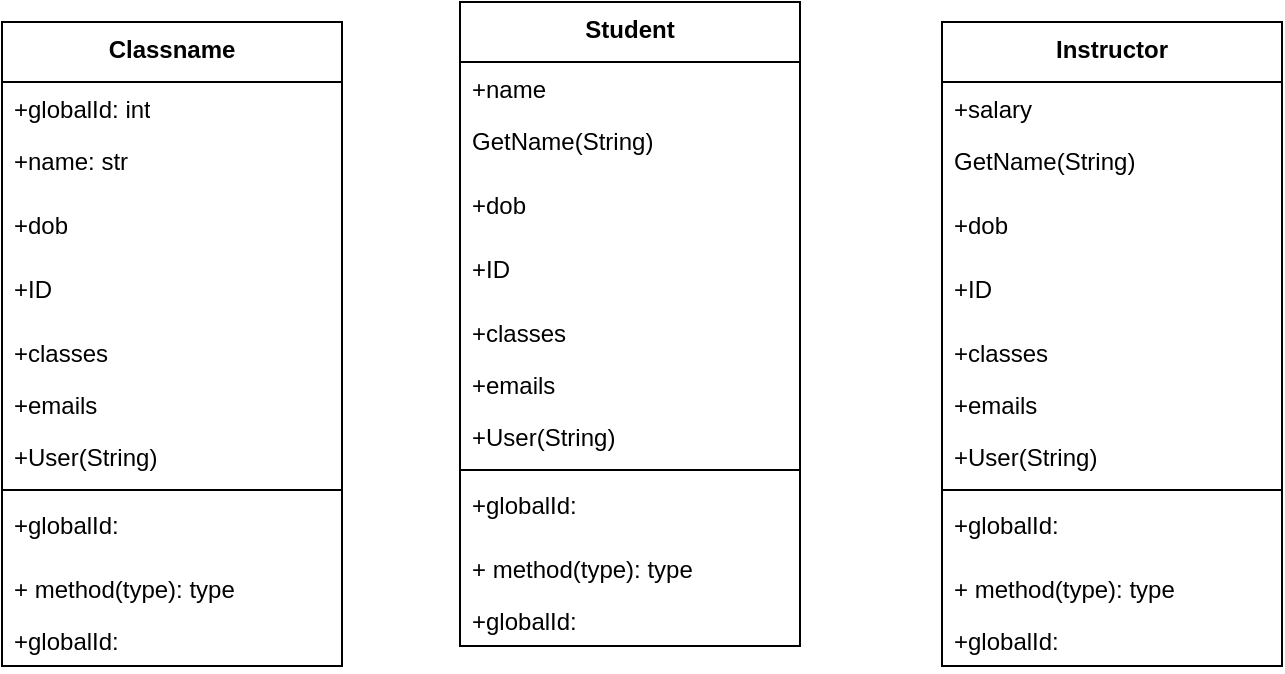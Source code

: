 <mxfile version="24.2.1" type="github">
  <diagram id="C5RBs43oDa-KdzZeNtuy" name="Page-1">
    <mxGraphModel dx="1425" dy="541" grid="1" gridSize="10" guides="1" tooltips="1" connect="1" arrows="1" fold="1" page="1" pageScale="1" pageWidth="827" pageHeight="1169" math="0" shadow="0">
      <root>
        <mxCell id="WIyWlLk6GJQsqaUBKTNV-0" />
        <mxCell id="WIyWlLk6GJQsqaUBKTNV-1" parent="WIyWlLk6GJQsqaUBKTNV-0" />
        <mxCell id="FdTTx2aXjzVB3Kq-SJSm-14" value="Classname" style="swimlane;fontStyle=1;align=center;verticalAlign=top;childLayout=stackLayout;horizontal=1;startSize=30;horizontalStack=0;resizeParent=1;resizeParentMax=0;resizeLast=0;collapsible=1;marginBottom=0;whiteSpace=wrap;html=1;" vertex="1" parent="WIyWlLk6GJQsqaUBKTNV-1">
          <mxGeometry x="100" y="190" width="170" height="322" as="geometry" />
        </mxCell>
        <mxCell id="FdTTx2aXjzVB3Kq-SJSm-15" value="+globalId: int" style="text;strokeColor=none;fillColor=none;align=left;verticalAlign=top;spacingLeft=4;spacingRight=4;overflow=hidden;rotatable=0;points=[[0,0.5],[1,0.5]];portConstraint=eastwest;whiteSpace=wrap;html=1;" vertex="1" parent="FdTTx2aXjzVB3Kq-SJSm-14">
          <mxGeometry y="30" width="170" height="26" as="geometry" />
        </mxCell>
        <mxCell id="FdTTx2aXjzVB3Kq-SJSm-18" value="&lt;div&gt;+name: str&lt;/div&gt;" style="text;strokeColor=none;fillColor=none;align=left;verticalAlign=top;spacingLeft=4;spacingRight=4;overflow=hidden;rotatable=0;points=[[0,0.5],[1,0.5]];portConstraint=eastwest;whiteSpace=wrap;html=1;" vertex="1" parent="FdTTx2aXjzVB3Kq-SJSm-14">
          <mxGeometry y="56" width="170" height="32" as="geometry" />
        </mxCell>
        <mxCell id="FdTTx2aXjzVB3Kq-SJSm-20" value="+dob" style="text;strokeColor=none;fillColor=none;align=left;verticalAlign=top;spacingLeft=4;spacingRight=4;overflow=hidden;rotatable=0;points=[[0,0.5],[1,0.5]];portConstraint=eastwest;whiteSpace=wrap;html=1;" vertex="1" parent="FdTTx2aXjzVB3Kq-SJSm-14">
          <mxGeometry y="88" width="170" height="32" as="geometry" />
        </mxCell>
        <mxCell id="FdTTx2aXjzVB3Kq-SJSm-21" value="+ID" style="text;strokeColor=none;fillColor=none;align=left;verticalAlign=top;spacingLeft=4;spacingRight=4;overflow=hidden;rotatable=0;points=[[0,0.5],[1,0.5]];portConstraint=eastwest;whiteSpace=wrap;html=1;" vertex="1" parent="FdTTx2aXjzVB3Kq-SJSm-14">
          <mxGeometry y="120" width="170" height="32" as="geometry" />
        </mxCell>
        <mxCell id="FdTTx2aXjzVB3Kq-SJSm-23" value="&lt;div&gt;+classes&lt;/div&gt;" style="text;strokeColor=none;fillColor=none;align=left;verticalAlign=top;spacingLeft=4;spacingRight=4;overflow=hidden;rotatable=0;points=[[0,0.5],[1,0.5]];portConstraint=eastwest;whiteSpace=wrap;html=1;" vertex="1" parent="FdTTx2aXjzVB3Kq-SJSm-14">
          <mxGeometry y="152" width="170" height="26" as="geometry" />
        </mxCell>
        <mxCell id="FdTTx2aXjzVB3Kq-SJSm-24" value="&lt;div&gt;+emails&lt;/div&gt;" style="text;strokeColor=none;fillColor=none;align=left;verticalAlign=top;spacingLeft=4;spacingRight=4;overflow=hidden;rotatable=0;points=[[0,0.5],[1,0.5]];portConstraint=eastwest;whiteSpace=wrap;html=1;" vertex="1" parent="FdTTx2aXjzVB3Kq-SJSm-14">
          <mxGeometry y="178" width="170" height="26" as="geometry" />
        </mxCell>
        <mxCell id="FdTTx2aXjzVB3Kq-SJSm-25" value="&lt;div&gt;+User(String)&lt;/div&gt;" style="text;strokeColor=none;fillColor=none;align=left;verticalAlign=top;spacingLeft=4;spacingRight=4;overflow=hidden;rotatable=0;points=[[0,0.5],[1,0.5]];portConstraint=eastwest;whiteSpace=wrap;html=1;" vertex="1" parent="FdTTx2aXjzVB3Kq-SJSm-14">
          <mxGeometry y="204" width="170" height="26" as="geometry" />
        </mxCell>
        <mxCell id="FdTTx2aXjzVB3Kq-SJSm-16" value="" style="line;strokeWidth=1;fillColor=none;align=left;verticalAlign=middle;spacingTop=-1;spacingLeft=3;spacingRight=3;rotatable=0;labelPosition=right;points=[];portConstraint=eastwest;strokeColor=inherit;" vertex="1" parent="FdTTx2aXjzVB3Kq-SJSm-14">
          <mxGeometry y="230" width="170" height="8" as="geometry" />
        </mxCell>
        <mxCell id="FdTTx2aXjzVB3Kq-SJSm-22" value="+globalId:&lt;div&gt;&lt;br&gt;&lt;/div&gt;" style="text;strokeColor=none;fillColor=none;align=left;verticalAlign=top;spacingLeft=4;spacingRight=4;overflow=hidden;rotatable=0;points=[[0,0.5],[1,0.5]];portConstraint=eastwest;whiteSpace=wrap;html=1;" vertex="1" parent="FdTTx2aXjzVB3Kq-SJSm-14">
          <mxGeometry y="238" width="170" height="32" as="geometry" />
        </mxCell>
        <mxCell id="FdTTx2aXjzVB3Kq-SJSm-17" value="+ method(type): type" style="text;strokeColor=none;fillColor=none;align=left;verticalAlign=top;spacingLeft=4;spacingRight=4;overflow=hidden;rotatable=0;points=[[0,0.5],[1,0.5]];portConstraint=eastwest;whiteSpace=wrap;html=1;" vertex="1" parent="FdTTx2aXjzVB3Kq-SJSm-14">
          <mxGeometry y="270" width="170" height="26" as="geometry" />
        </mxCell>
        <mxCell id="FdTTx2aXjzVB3Kq-SJSm-19" value="+globalId:&lt;div&gt;&lt;br&gt;&lt;/div&gt;" style="text;strokeColor=none;fillColor=none;align=left;verticalAlign=top;spacingLeft=4;spacingRight=4;overflow=hidden;rotatable=0;points=[[0,0.5],[1,0.5]];portConstraint=eastwest;whiteSpace=wrap;html=1;" vertex="1" parent="FdTTx2aXjzVB3Kq-SJSm-14">
          <mxGeometry y="296" width="170" height="26" as="geometry" />
        </mxCell>
        <mxCell id="FdTTx2aXjzVB3Kq-SJSm-26" value="Student" style="swimlane;fontStyle=1;align=center;verticalAlign=top;childLayout=stackLayout;horizontal=1;startSize=30;horizontalStack=0;resizeParent=1;resizeParentMax=0;resizeLast=0;collapsible=1;marginBottom=0;whiteSpace=wrap;html=1;" vertex="1" parent="WIyWlLk6GJQsqaUBKTNV-1">
          <mxGeometry x="329" y="180" width="170" height="322" as="geometry" />
        </mxCell>
        <mxCell id="FdTTx2aXjzVB3Kq-SJSm-27" value="+name" style="text;strokeColor=none;fillColor=none;align=left;verticalAlign=top;spacingLeft=4;spacingRight=4;overflow=hidden;rotatable=0;points=[[0,0.5],[1,0.5]];portConstraint=eastwest;whiteSpace=wrap;html=1;" vertex="1" parent="FdTTx2aXjzVB3Kq-SJSm-26">
          <mxGeometry y="30" width="170" height="26" as="geometry" />
        </mxCell>
        <mxCell id="FdTTx2aXjzVB3Kq-SJSm-28" value="GetName(String)" style="text;strokeColor=none;fillColor=none;align=left;verticalAlign=top;spacingLeft=4;spacingRight=4;overflow=hidden;rotatable=0;points=[[0,0.5],[1,0.5]];portConstraint=eastwest;whiteSpace=wrap;html=1;" vertex="1" parent="FdTTx2aXjzVB3Kq-SJSm-26">
          <mxGeometry y="56" width="170" height="32" as="geometry" />
        </mxCell>
        <mxCell id="FdTTx2aXjzVB3Kq-SJSm-29" value="+dob" style="text;strokeColor=none;fillColor=none;align=left;verticalAlign=top;spacingLeft=4;spacingRight=4;overflow=hidden;rotatable=0;points=[[0,0.5],[1,0.5]];portConstraint=eastwest;whiteSpace=wrap;html=1;" vertex="1" parent="FdTTx2aXjzVB3Kq-SJSm-26">
          <mxGeometry y="88" width="170" height="32" as="geometry" />
        </mxCell>
        <mxCell id="FdTTx2aXjzVB3Kq-SJSm-30" value="+ID" style="text;strokeColor=none;fillColor=none;align=left;verticalAlign=top;spacingLeft=4;spacingRight=4;overflow=hidden;rotatable=0;points=[[0,0.5],[1,0.5]];portConstraint=eastwest;whiteSpace=wrap;html=1;" vertex="1" parent="FdTTx2aXjzVB3Kq-SJSm-26">
          <mxGeometry y="120" width="170" height="32" as="geometry" />
        </mxCell>
        <mxCell id="FdTTx2aXjzVB3Kq-SJSm-31" value="&lt;div&gt;+classes&lt;/div&gt;" style="text;strokeColor=none;fillColor=none;align=left;verticalAlign=top;spacingLeft=4;spacingRight=4;overflow=hidden;rotatable=0;points=[[0,0.5],[1,0.5]];portConstraint=eastwest;whiteSpace=wrap;html=1;" vertex="1" parent="FdTTx2aXjzVB3Kq-SJSm-26">
          <mxGeometry y="152" width="170" height="26" as="geometry" />
        </mxCell>
        <mxCell id="FdTTx2aXjzVB3Kq-SJSm-32" value="&lt;div&gt;+emails&lt;/div&gt;" style="text;strokeColor=none;fillColor=none;align=left;verticalAlign=top;spacingLeft=4;spacingRight=4;overflow=hidden;rotatable=0;points=[[0,0.5],[1,0.5]];portConstraint=eastwest;whiteSpace=wrap;html=1;" vertex="1" parent="FdTTx2aXjzVB3Kq-SJSm-26">
          <mxGeometry y="178" width="170" height="26" as="geometry" />
        </mxCell>
        <mxCell id="FdTTx2aXjzVB3Kq-SJSm-33" value="&lt;div&gt;+User(String)&lt;/div&gt;" style="text;strokeColor=none;fillColor=none;align=left;verticalAlign=top;spacingLeft=4;spacingRight=4;overflow=hidden;rotatable=0;points=[[0,0.5],[1,0.5]];portConstraint=eastwest;whiteSpace=wrap;html=1;" vertex="1" parent="FdTTx2aXjzVB3Kq-SJSm-26">
          <mxGeometry y="204" width="170" height="26" as="geometry" />
        </mxCell>
        <mxCell id="FdTTx2aXjzVB3Kq-SJSm-34" value="" style="line;strokeWidth=1;fillColor=none;align=left;verticalAlign=middle;spacingTop=-1;spacingLeft=3;spacingRight=3;rotatable=0;labelPosition=right;points=[];portConstraint=eastwest;strokeColor=inherit;" vertex="1" parent="FdTTx2aXjzVB3Kq-SJSm-26">
          <mxGeometry y="230" width="170" height="8" as="geometry" />
        </mxCell>
        <mxCell id="FdTTx2aXjzVB3Kq-SJSm-35" value="+globalId:&lt;div&gt;&lt;br&gt;&lt;/div&gt;" style="text;strokeColor=none;fillColor=none;align=left;verticalAlign=top;spacingLeft=4;spacingRight=4;overflow=hidden;rotatable=0;points=[[0,0.5],[1,0.5]];portConstraint=eastwest;whiteSpace=wrap;html=1;" vertex="1" parent="FdTTx2aXjzVB3Kq-SJSm-26">
          <mxGeometry y="238" width="170" height="32" as="geometry" />
        </mxCell>
        <mxCell id="FdTTx2aXjzVB3Kq-SJSm-36" value="+ method(type): type" style="text;strokeColor=none;fillColor=none;align=left;verticalAlign=top;spacingLeft=4;spacingRight=4;overflow=hidden;rotatable=0;points=[[0,0.5],[1,0.5]];portConstraint=eastwest;whiteSpace=wrap;html=1;" vertex="1" parent="FdTTx2aXjzVB3Kq-SJSm-26">
          <mxGeometry y="270" width="170" height="26" as="geometry" />
        </mxCell>
        <mxCell id="FdTTx2aXjzVB3Kq-SJSm-37" value="+globalId:&lt;div&gt;&lt;br&gt;&lt;/div&gt;" style="text;strokeColor=none;fillColor=none;align=left;verticalAlign=top;spacingLeft=4;spacingRight=4;overflow=hidden;rotatable=0;points=[[0,0.5],[1,0.5]];portConstraint=eastwest;whiteSpace=wrap;html=1;" vertex="1" parent="FdTTx2aXjzVB3Kq-SJSm-26">
          <mxGeometry y="296" width="170" height="26" as="geometry" />
        </mxCell>
        <mxCell id="FdTTx2aXjzVB3Kq-SJSm-38" value="Instructor" style="swimlane;fontStyle=1;align=center;verticalAlign=top;childLayout=stackLayout;horizontal=1;startSize=30;horizontalStack=0;resizeParent=1;resizeParentMax=0;resizeLast=0;collapsible=1;marginBottom=0;whiteSpace=wrap;html=1;" vertex="1" parent="WIyWlLk6GJQsqaUBKTNV-1">
          <mxGeometry x="570" y="190" width="170" height="322" as="geometry" />
        </mxCell>
        <mxCell id="FdTTx2aXjzVB3Kq-SJSm-39" value="+salary" style="text;strokeColor=none;fillColor=none;align=left;verticalAlign=top;spacingLeft=4;spacingRight=4;overflow=hidden;rotatable=0;points=[[0,0.5],[1,0.5]];portConstraint=eastwest;whiteSpace=wrap;html=1;" vertex="1" parent="FdTTx2aXjzVB3Kq-SJSm-38">
          <mxGeometry y="30" width="170" height="26" as="geometry" />
        </mxCell>
        <mxCell id="FdTTx2aXjzVB3Kq-SJSm-40" value="GetName(String)" style="text;strokeColor=none;fillColor=none;align=left;verticalAlign=top;spacingLeft=4;spacingRight=4;overflow=hidden;rotatable=0;points=[[0,0.5],[1,0.5]];portConstraint=eastwest;whiteSpace=wrap;html=1;" vertex="1" parent="FdTTx2aXjzVB3Kq-SJSm-38">
          <mxGeometry y="56" width="170" height="32" as="geometry" />
        </mxCell>
        <mxCell id="FdTTx2aXjzVB3Kq-SJSm-41" value="+dob" style="text;strokeColor=none;fillColor=none;align=left;verticalAlign=top;spacingLeft=4;spacingRight=4;overflow=hidden;rotatable=0;points=[[0,0.5],[1,0.5]];portConstraint=eastwest;whiteSpace=wrap;html=1;" vertex="1" parent="FdTTx2aXjzVB3Kq-SJSm-38">
          <mxGeometry y="88" width="170" height="32" as="geometry" />
        </mxCell>
        <mxCell id="FdTTx2aXjzVB3Kq-SJSm-42" value="+ID" style="text;strokeColor=none;fillColor=none;align=left;verticalAlign=top;spacingLeft=4;spacingRight=4;overflow=hidden;rotatable=0;points=[[0,0.5],[1,0.5]];portConstraint=eastwest;whiteSpace=wrap;html=1;" vertex="1" parent="FdTTx2aXjzVB3Kq-SJSm-38">
          <mxGeometry y="120" width="170" height="32" as="geometry" />
        </mxCell>
        <mxCell id="FdTTx2aXjzVB3Kq-SJSm-43" value="&lt;div&gt;+classes&lt;/div&gt;" style="text;strokeColor=none;fillColor=none;align=left;verticalAlign=top;spacingLeft=4;spacingRight=4;overflow=hidden;rotatable=0;points=[[0,0.5],[1,0.5]];portConstraint=eastwest;whiteSpace=wrap;html=1;" vertex="1" parent="FdTTx2aXjzVB3Kq-SJSm-38">
          <mxGeometry y="152" width="170" height="26" as="geometry" />
        </mxCell>
        <mxCell id="FdTTx2aXjzVB3Kq-SJSm-44" value="&lt;div&gt;+emails&lt;/div&gt;" style="text;strokeColor=none;fillColor=none;align=left;verticalAlign=top;spacingLeft=4;spacingRight=4;overflow=hidden;rotatable=0;points=[[0,0.5],[1,0.5]];portConstraint=eastwest;whiteSpace=wrap;html=1;" vertex="1" parent="FdTTx2aXjzVB3Kq-SJSm-38">
          <mxGeometry y="178" width="170" height="26" as="geometry" />
        </mxCell>
        <mxCell id="FdTTx2aXjzVB3Kq-SJSm-45" value="&lt;div&gt;+User(String)&lt;/div&gt;" style="text;strokeColor=none;fillColor=none;align=left;verticalAlign=top;spacingLeft=4;spacingRight=4;overflow=hidden;rotatable=0;points=[[0,0.5],[1,0.5]];portConstraint=eastwest;whiteSpace=wrap;html=1;" vertex="1" parent="FdTTx2aXjzVB3Kq-SJSm-38">
          <mxGeometry y="204" width="170" height="26" as="geometry" />
        </mxCell>
        <mxCell id="FdTTx2aXjzVB3Kq-SJSm-46" value="" style="line;strokeWidth=1;fillColor=none;align=left;verticalAlign=middle;spacingTop=-1;spacingLeft=3;spacingRight=3;rotatable=0;labelPosition=right;points=[];portConstraint=eastwest;strokeColor=inherit;" vertex="1" parent="FdTTx2aXjzVB3Kq-SJSm-38">
          <mxGeometry y="230" width="170" height="8" as="geometry" />
        </mxCell>
        <mxCell id="FdTTx2aXjzVB3Kq-SJSm-47" value="+globalId:&lt;div&gt;&lt;br&gt;&lt;/div&gt;" style="text;strokeColor=none;fillColor=none;align=left;verticalAlign=top;spacingLeft=4;spacingRight=4;overflow=hidden;rotatable=0;points=[[0,0.5],[1,0.5]];portConstraint=eastwest;whiteSpace=wrap;html=1;" vertex="1" parent="FdTTx2aXjzVB3Kq-SJSm-38">
          <mxGeometry y="238" width="170" height="32" as="geometry" />
        </mxCell>
        <mxCell id="FdTTx2aXjzVB3Kq-SJSm-48" value="+ method(type): type" style="text;strokeColor=none;fillColor=none;align=left;verticalAlign=top;spacingLeft=4;spacingRight=4;overflow=hidden;rotatable=0;points=[[0,0.5],[1,0.5]];portConstraint=eastwest;whiteSpace=wrap;html=1;" vertex="1" parent="FdTTx2aXjzVB3Kq-SJSm-38">
          <mxGeometry y="270" width="170" height="26" as="geometry" />
        </mxCell>
        <mxCell id="FdTTx2aXjzVB3Kq-SJSm-49" value="+globalId:&lt;div&gt;&lt;br&gt;&lt;/div&gt;" style="text;strokeColor=none;fillColor=none;align=left;verticalAlign=top;spacingLeft=4;spacingRight=4;overflow=hidden;rotatable=0;points=[[0,0.5],[1,0.5]];portConstraint=eastwest;whiteSpace=wrap;html=1;" vertex="1" parent="FdTTx2aXjzVB3Kq-SJSm-38">
          <mxGeometry y="296" width="170" height="26" as="geometry" />
        </mxCell>
      </root>
    </mxGraphModel>
  </diagram>
</mxfile>

